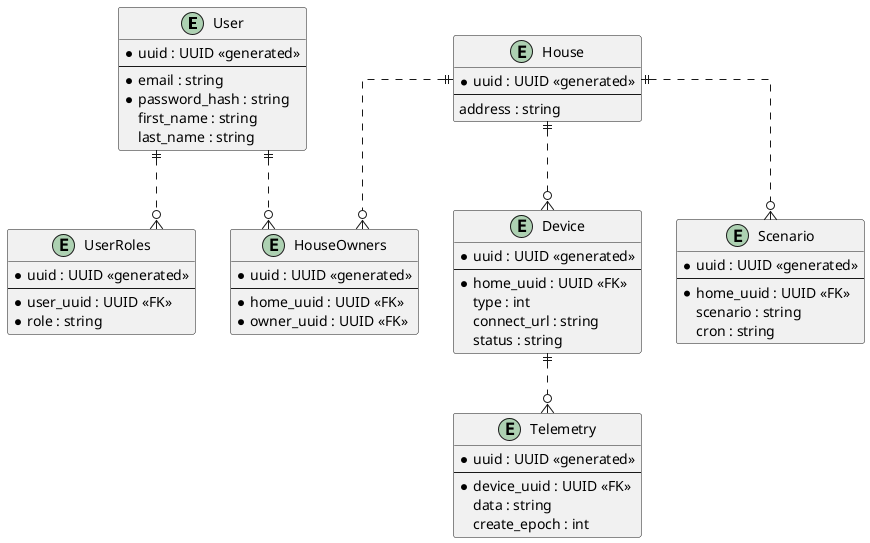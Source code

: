 ﻿@startuml

skinparam linetype ortho

entity User {
  *uuid : UUID <<generated>>
  --
  *email : string
  *password_hash : string
  first_name : string
  last_name : string
}

entity UserRoles {
  *uuid : UUID <<generated>>
  --
  *user_uuid : UUID <<FK>>
  *role : string
}

entity House {
  *uuid : UUID <<generated>>
  --
  address : string
}

entity HouseOwners {
  *uuid : UUID <<generated>>
  --
  *home_uuid : UUID <<FK>>
  *owner_uuid : UUID <<FK>>
}

entity Device {
  *uuid : UUID <<generated>>
  --
  *home_uuid : UUID <<FK>>
  type : int
  connect_url : string
  status : string
}

entity Scenario {
  *uuid : UUID <<generated>>
  --
  *home_uuid : UUID <<FK>>
  scenario : string
  cron : string
}

entity Telemetry {
  *uuid : UUID <<generated>>
  --
  *device_uuid : UUID <<FK>>
  data : string
  create_epoch : int
}

User ||..o{ HouseOwners
User ||..o{ UserRoles
House ||..o{ HouseOwners
House ||..o{ Device
House ||..o{ Scenario
Device ||..o{ Telemetry

@enduml

